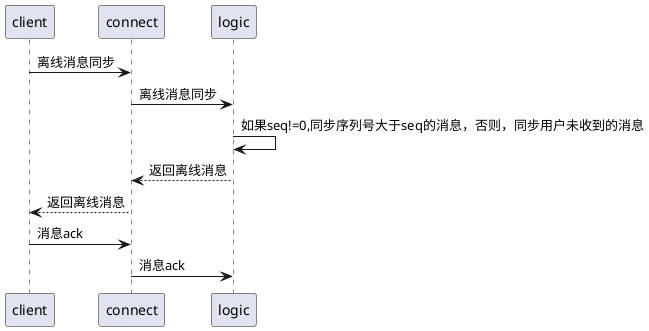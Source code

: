 @startuml
participant client
participant connect
participant logic

client -> connect: 离线消息同步
connect -> logic: 离线消息同步

logic -> logic: 如果seq!=0,同步序列号大于seq的消息，否则，同步用户未收到的消息

logic --> connect: 返回离线消息
connect --> client: 返回离线消息

client -> connect: 消息ack
connect -> logic: 消息ack
@enduml
